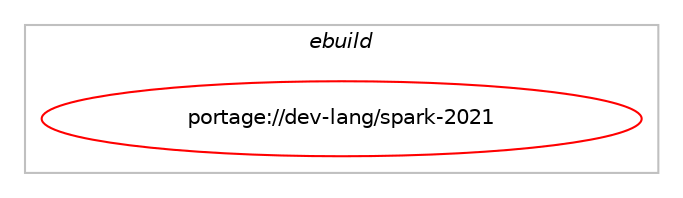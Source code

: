 digraph prolog {

# *************
# Graph options
# *************

newrank=true;
concentrate=true;
compound=true;
graph [rankdir=LR,fontname=Helvetica,fontsize=10,ranksep=1.5];#, ranksep=2.5, nodesep=0.2];
edge  [arrowhead=vee];
node  [fontname=Helvetica,fontsize=10];

# **********
# The ebuild
# **********

subgraph cluster_leftcol {
color=gray;
rank=same;
label=<<i>ebuild</i>>;
id [label="portage://dev-lang/spark-2021", color=red, width=4, href="../dev-lang/spark-2021.svg"];
}

# ****************
# The dependencies
# ****************

subgraph cluster_midcol {
color=gray;
label=<<i>dependencies</i>>;
subgraph cluster_compile {
fillcolor="#eeeeee";
style=filled;
label=<<i>compile</i>>;
# *** BEGIN UNKNOWN DEPENDENCY TYPE (TODO) ***
# id -> package_dependency(portage://dev-lang/spark-2021,install,no,dev-ada,gnatcoll-core,none,[,,],[],[use(optenable(ada_target_gnat_2021),negative),use(disable(ada_target_gcc_12),negative),use(disable(ada_target_gcc_13),negative),use(enable(shared),none)])
# *** END UNKNOWN DEPENDENCY TYPE (TODO) ***

# *** BEGIN UNKNOWN DEPENDENCY TYPE (TODO) ***
# id -> package_dependency(portage://dev-lang/spark-2021,install,no,dev-ada,gprbuild,none,[,,],[],[use(optenable(ada_target_gnat_2021),negative),use(disable(ada_target_gcc_12),negative),use(disable(ada_target_gcc_13),negative)])
# *** END UNKNOWN DEPENDENCY TYPE (TODO) ***

# *** BEGIN UNKNOWN DEPENDENCY TYPE (TODO) ***
# id -> package_dependency(portage://dev-lang/spark-2021,install,no,sci-mathematics,alt-ergo,none,[,,],[],[])
# *** END UNKNOWN DEPENDENCY TYPE (TODO) ***

# *** BEGIN UNKNOWN DEPENDENCY TYPE (TODO) ***
# id -> package_dependency(portage://dev-lang/spark-2021,install,no,sci-mathematics,why3-for-spark,none,[,,],[],[])
# *** END UNKNOWN DEPENDENCY TYPE (TODO) ***

}
subgraph cluster_compileandrun {
fillcolor="#eeeeee";
style=filled;
label=<<i>compile and run</i>>;
}
subgraph cluster_run {
fillcolor="#eeeeee";
style=filled;
label=<<i>run</i>>;
# *** BEGIN UNKNOWN DEPENDENCY TYPE (TODO) ***
# id -> package_dependency(portage://dev-lang/spark-2021,run,no,dev-ada,gnatcoll-core,none,[,,],[],[use(optenable(ada_target_gnat_2021),negative),use(disable(ada_target_gcc_12),negative),use(disable(ada_target_gcc_13),negative),use(enable(shared),none)])
# *** END UNKNOWN DEPENDENCY TYPE (TODO) ***

# *** BEGIN UNKNOWN DEPENDENCY TYPE (TODO) ***
# id -> package_dependency(portage://dev-lang/spark-2021,run,no,sci-mathematics,alt-ergo,none,[,,],[],[])
# *** END UNKNOWN DEPENDENCY TYPE (TODO) ***

# *** BEGIN UNKNOWN DEPENDENCY TYPE (TODO) ***
# id -> package_dependency(portage://dev-lang/spark-2021,run,no,sci-mathematics,why3-for-spark,none,[,,],[],[])
# *** END UNKNOWN DEPENDENCY TYPE (TODO) ***

}
}

# **************
# The candidates
# **************

subgraph cluster_choices {
rank=same;
color=gray;
label=<<i>candidates</i>>;

}

}
